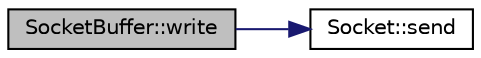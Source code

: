 digraph "SocketBuffer::write"
{
 // LATEX_PDF_SIZE
  edge [fontname="Helvetica",fontsize="10",labelfontname="Helvetica",labelfontsize="10"];
  node [fontname="Helvetica",fontsize="10",shape=record];
  rankdir="LR";
  Node1 [label="SocketBuffer::write",height=0.2,width=0.4,color="black", fillcolor="grey75", style="filled", fontcolor="black",tooltip=" "];
  Node1 -> Node2 [color="midnightblue",fontsize="10",style="solid"];
  Node2 [label="Socket::send",height=0.2,width=0.4,color="black", fillcolor="white", style="filled",URL="$classSocket.html#aadd260f15afadf0c31fa3dcf88d0ea49",tooltip=" "];
}
